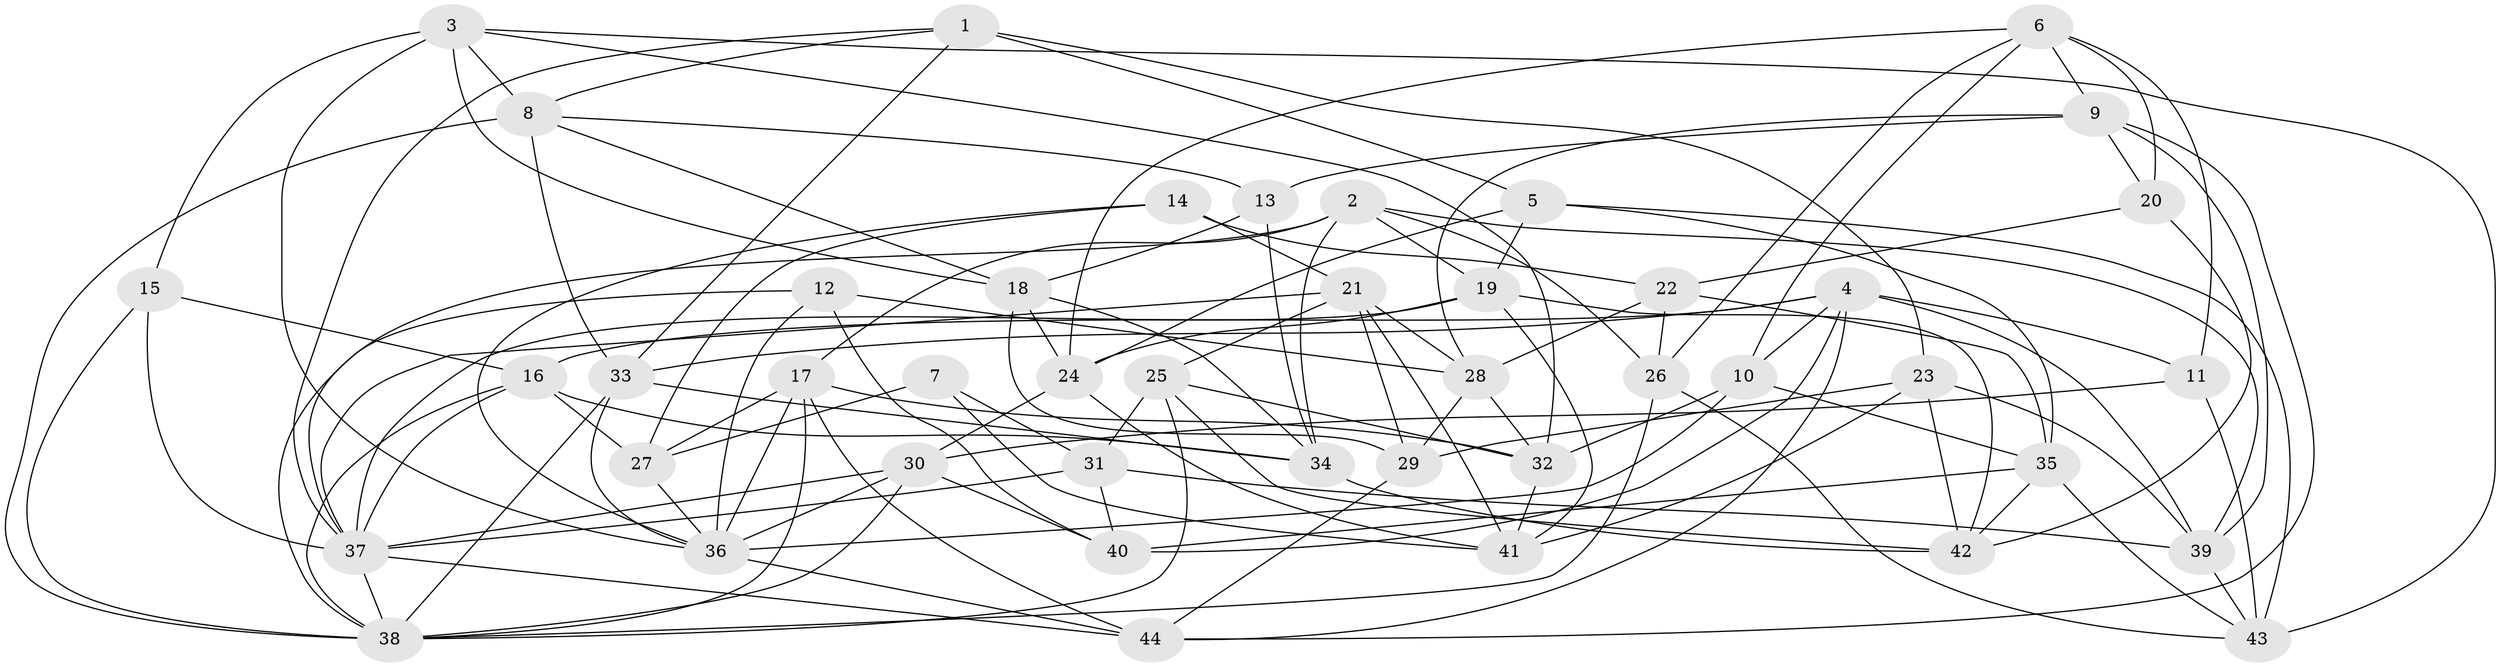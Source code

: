 // original degree distribution, {4: 1.0}
// Generated by graph-tools (version 1.1) at 2025/26/03/09/25 03:26:56]
// undirected, 44 vertices, 125 edges
graph export_dot {
graph [start="1"]
  node [color=gray90,style=filled];
  1;
  2;
  3;
  4;
  5;
  6;
  7;
  8;
  9;
  10;
  11;
  12;
  13;
  14;
  15;
  16;
  17;
  18;
  19;
  20;
  21;
  22;
  23;
  24;
  25;
  26;
  27;
  28;
  29;
  30;
  31;
  32;
  33;
  34;
  35;
  36;
  37;
  38;
  39;
  40;
  41;
  42;
  43;
  44;
  1 -- 5 [weight=2.0];
  1 -- 8 [weight=1.0];
  1 -- 23 [weight=1.0];
  1 -- 33 [weight=1.0];
  1 -- 37 [weight=1.0];
  2 -- 17 [weight=1.0];
  2 -- 19 [weight=1.0];
  2 -- 26 [weight=1.0];
  2 -- 34 [weight=1.0];
  2 -- 37 [weight=1.0];
  2 -- 39 [weight=1.0];
  3 -- 8 [weight=1.0];
  3 -- 15 [weight=1.0];
  3 -- 18 [weight=1.0];
  3 -- 32 [weight=1.0];
  3 -- 36 [weight=1.0];
  3 -- 43 [weight=1.0];
  4 -- 10 [weight=1.0];
  4 -- 11 [weight=1.0];
  4 -- 16 [weight=1.0];
  4 -- 33 [weight=1.0];
  4 -- 39 [weight=1.0];
  4 -- 40 [weight=2.0];
  4 -- 44 [weight=1.0];
  5 -- 19 [weight=1.0];
  5 -- 24 [weight=1.0];
  5 -- 35 [weight=1.0];
  5 -- 43 [weight=1.0];
  6 -- 9 [weight=1.0];
  6 -- 10 [weight=1.0];
  6 -- 11 [weight=1.0];
  6 -- 20 [weight=1.0];
  6 -- 24 [weight=1.0];
  6 -- 26 [weight=1.0];
  7 -- 27 [weight=2.0];
  7 -- 31 [weight=1.0];
  7 -- 41 [weight=1.0];
  8 -- 13 [weight=1.0];
  8 -- 18 [weight=1.0];
  8 -- 33 [weight=1.0];
  8 -- 38 [weight=1.0];
  9 -- 13 [weight=1.0];
  9 -- 20 [weight=1.0];
  9 -- 28 [weight=1.0];
  9 -- 39 [weight=1.0];
  9 -- 44 [weight=1.0];
  10 -- 32 [weight=1.0];
  10 -- 35 [weight=1.0];
  10 -- 36 [weight=2.0];
  11 -- 30 [weight=1.0];
  11 -- 43 [weight=1.0];
  12 -- 28 [weight=1.0];
  12 -- 36 [weight=1.0];
  12 -- 38 [weight=1.0];
  12 -- 40 [weight=1.0];
  13 -- 18 [weight=1.0];
  13 -- 34 [weight=1.0];
  14 -- 21 [weight=1.0];
  14 -- 22 [weight=1.0];
  14 -- 27 [weight=1.0];
  14 -- 36 [weight=1.0];
  15 -- 16 [weight=1.0];
  15 -- 37 [weight=1.0];
  15 -- 38 [weight=1.0];
  16 -- 27 [weight=1.0];
  16 -- 34 [weight=1.0];
  16 -- 37 [weight=1.0];
  16 -- 38 [weight=1.0];
  17 -- 27 [weight=1.0];
  17 -- 32 [weight=1.0];
  17 -- 36 [weight=1.0];
  17 -- 38 [weight=1.0];
  17 -- 44 [weight=1.0];
  18 -- 24 [weight=1.0];
  18 -- 29 [weight=1.0];
  18 -- 34 [weight=1.0];
  19 -- 24 [weight=1.0];
  19 -- 37 [weight=1.0];
  19 -- 41 [weight=1.0];
  19 -- 42 [weight=1.0];
  20 -- 22 [weight=1.0];
  20 -- 42 [weight=1.0];
  21 -- 25 [weight=1.0];
  21 -- 28 [weight=1.0];
  21 -- 29 [weight=1.0];
  21 -- 37 [weight=1.0];
  21 -- 41 [weight=1.0];
  22 -- 26 [weight=2.0];
  22 -- 28 [weight=1.0];
  22 -- 35 [weight=1.0];
  23 -- 29 [weight=2.0];
  23 -- 39 [weight=1.0];
  23 -- 41 [weight=1.0];
  23 -- 42 [weight=1.0];
  24 -- 30 [weight=1.0];
  24 -- 41 [weight=1.0];
  25 -- 31 [weight=2.0];
  25 -- 32 [weight=1.0];
  25 -- 38 [weight=1.0];
  25 -- 42 [weight=1.0];
  26 -- 38 [weight=1.0];
  26 -- 43 [weight=1.0];
  27 -- 36 [weight=1.0];
  28 -- 29 [weight=1.0];
  28 -- 32 [weight=1.0];
  29 -- 44 [weight=1.0];
  30 -- 36 [weight=1.0];
  30 -- 37 [weight=1.0];
  30 -- 38 [weight=1.0];
  30 -- 40 [weight=1.0];
  31 -- 37 [weight=1.0];
  31 -- 39 [weight=1.0];
  31 -- 40 [weight=1.0];
  32 -- 41 [weight=1.0];
  33 -- 34 [weight=1.0];
  33 -- 36 [weight=1.0];
  33 -- 38 [weight=1.0];
  34 -- 42 [weight=1.0];
  35 -- 40 [weight=1.0];
  35 -- 42 [weight=1.0];
  35 -- 43 [weight=1.0];
  36 -- 44 [weight=1.0];
  37 -- 38 [weight=1.0];
  37 -- 44 [weight=1.0];
  39 -- 43 [weight=1.0];
}
